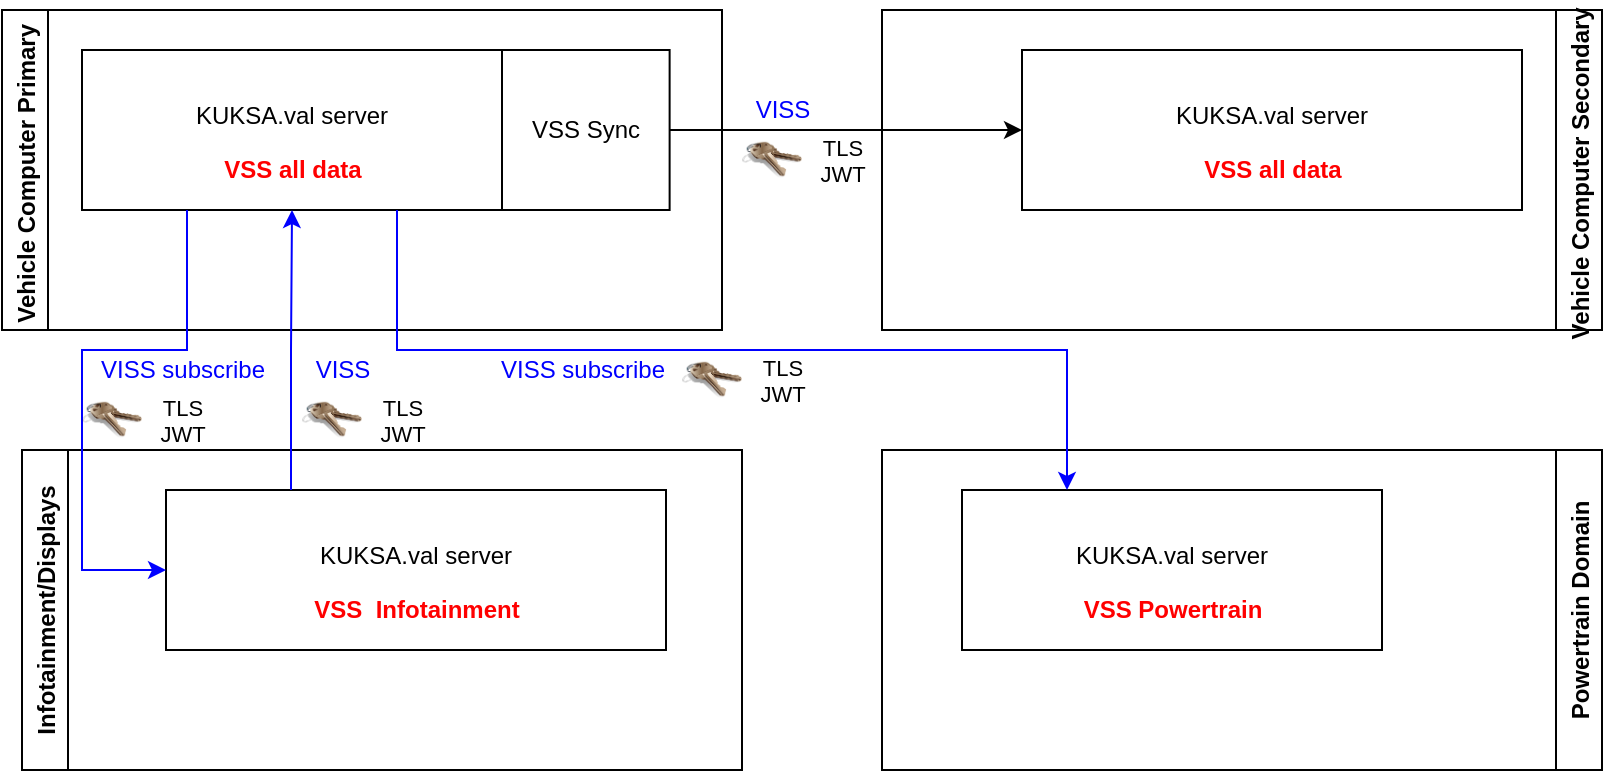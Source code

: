 <mxfile version="16.4.3" type="github">
  <diagram id="UvDCEIfflMKRLIDLEF4H" name="Page-1">
    <mxGraphModel dx="1454" dy="798" grid="1" gridSize="10" guides="1" tooltips="1" connect="1" arrows="1" fold="1" page="1" pageScale="1" pageWidth="827" pageHeight="1169" math="0" shadow="0">
      <root>
        <mxCell id="0" />
        <mxCell id="1" parent="0" />
        <mxCell id="rvHnO2tNSOwmzqi9PNfk-1" value="Vehicle Computer Secondary " style="swimlane;horizontal=0;direction=west;" vertex="1" parent="1">
          <mxGeometry x="530" y="60" width="360" height="160" as="geometry" />
        </mxCell>
        <mxCell id="rvHnO2tNSOwmzqi9PNfk-14" value="" style="group" vertex="1" connectable="0" parent="rvHnO2tNSOwmzqi9PNfk-1">
          <mxGeometry x="40" y="20" width="250" height="80" as="geometry" />
        </mxCell>
        <mxCell id="rvHnO2tNSOwmzqi9PNfk-15" value="&lt;font color=&quot;#000000&quot;&gt;KUKSA.val server&lt;br&gt;&lt;br&gt;&lt;/font&gt;" style="rounded=0;whiteSpace=wrap;html=1;fontColor=#FF0000;" vertex="1" parent="rvHnO2tNSOwmzqi9PNfk-14">
          <mxGeometry x="30" width="250.0" height="80" as="geometry" />
        </mxCell>
        <mxCell id="rvHnO2tNSOwmzqi9PNfk-16" value="&lt;font color=&quot;#ff0000&quot;&gt;&lt;b&gt;VSS all data&lt;/b&gt;&lt;/font&gt;" style="text;html=1;align=center;verticalAlign=middle;resizable=0;points=[];autosize=1;strokeColor=none;fillColor=none;fontColor=#0000FF;" vertex="1" parent="rvHnO2tNSOwmzqi9PNfk-14">
          <mxGeometry x="114.999" y="50" width="80" height="20" as="geometry" />
        </mxCell>
        <mxCell id="rvHnO2tNSOwmzqi9PNfk-27" value="Powertrain Domain" style="swimlane;horizontal=0;direction=west;" vertex="1" parent="1">
          <mxGeometry x="530" y="280" width="360" height="160" as="geometry" />
        </mxCell>
        <mxCell id="rvHnO2tNSOwmzqi9PNfk-32" value="" style="group" vertex="1" connectable="0" parent="rvHnO2tNSOwmzqi9PNfk-27">
          <mxGeometry x="40" y="60" width="210" height="80" as="geometry" />
        </mxCell>
        <mxCell id="rvHnO2tNSOwmzqi9PNfk-33" value="&lt;font color=&quot;#000000&quot;&gt;KUKSA.val server&lt;br&gt;&lt;br&gt;&lt;/font&gt;" style="rounded=0;whiteSpace=wrap;html=1;fontColor=#FF0000;" vertex="1" parent="rvHnO2tNSOwmzqi9PNfk-32">
          <mxGeometry y="-40" width="210.0" height="80" as="geometry" />
        </mxCell>
        <mxCell id="rvHnO2tNSOwmzqi9PNfk-34" value="&lt;font color=&quot;#ff0000&quot;&gt;&lt;b&gt;VSS Powertrain&lt;/b&gt;&lt;/font&gt;" style="text;html=1;align=center;verticalAlign=middle;resizable=0;points=[];autosize=1;strokeColor=none;fillColor=none;fontColor=#0000FF;" vertex="1" parent="rvHnO2tNSOwmzqi9PNfk-32">
          <mxGeometry x="55.001" y="10" width="100" height="20" as="geometry" />
        </mxCell>
        <mxCell id="rvHnO2tNSOwmzqi9PNfk-39" value="Vehicle Computer Primary " style="swimlane;horizontal=0;" vertex="1" parent="1">
          <mxGeometry x="90" y="60" width="360" height="160" as="geometry" />
        </mxCell>
        <mxCell id="rvHnO2tNSOwmzqi9PNfk-44" value="" style="group" vertex="1" connectable="0" parent="rvHnO2tNSOwmzqi9PNfk-39">
          <mxGeometry x="40" y="20" width="210" height="80" as="geometry" />
        </mxCell>
        <mxCell id="rvHnO2tNSOwmzqi9PNfk-45" value="&lt;font color=&quot;#000000&quot;&gt;KUKSA.val server&lt;br&gt;&lt;br&gt;&lt;/font&gt;" style="rounded=0;whiteSpace=wrap;html=1;fontColor=#FF0000;" vertex="1" parent="rvHnO2tNSOwmzqi9PNfk-44">
          <mxGeometry width="210.0" height="80" as="geometry" />
        </mxCell>
        <mxCell id="rvHnO2tNSOwmzqi9PNfk-46" value="&lt;font color=&quot;#ff0000&quot;&gt;&lt;b&gt;VSS all data&lt;/b&gt;&lt;/font&gt;" style="text;html=1;align=center;verticalAlign=middle;resizable=0;points=[];autosize=1;strokeColor=none;fillColor=none;fontColor=#0000FF;" vertex="1" parent="rvHnO2tNSOwmzqi9PNfk-44">
          <mxGeometry x="65.001" y="50" width="80" height="20" as="geometry" />
        </mxCell>
        <mxCell id="rvHnO2tNSOwmzqi9PNfk-47" value="" style="group" vertex="1" connectable="0" parent="rvHnO2tNSOwmzqi9PNfk-39">
          <mxGeometry x="370" y="60" width="70" height="30" as="geometry" />
        </mxCell>
        <mxCell id="rvHnO2tNSOwmzqi9PNfk-48" value="" style="image;html=1;image=img/lib/clip_art/general/Keys_128x128.png;fontColor=#000000;" vertex="1" parent="rvHnO2tNSOwmzqi9PNfk-47">
          <mxGeometry width="30" height="30" as="geometry" />
        </mxCell>
        <mxCell id="rvHnO2tNSOwmzqi9PNfk-49" value="&lt;font style=&quot;font-size: 11px&quot;&gt;TLS&lt;br&gt;&lt;/font&gt;&lt;div style=&quot;text-align: left ; font-size: 11px&quot;&gt;&lt;font style=&quot;font-size: 11px&quot;&gt;JWT&lt;/font&gt;&lt;/div&gt;" style="text;html=1;align=center;verticalAlign=middle;resizable=0;points=[];autosize=1;strokeColor=none;fillColor=none;fontColor=#000000;" vertex="1" parent="rvHnO2tNSOwmzqi9PNfk-47">
          <mxGeometry x="30" width="40" height="30" as="geometry" />
        </mxCell>
        <mxCell id="rvHnO2tNSOwmzqi9PNfk-50" value="&lt;font color=&quot;#0000ff&quot;&gt;VISS&lt;/font&gt;" style="text;html=1;align=center;verticalAlign=middle;resizable=0;points=[];autosize=1;strokeColor=none;fillColor=none;" vertex="1" parent="rvHnO2tNSOwmzqi9PNfk-47">
          <mxGeometry y="-20" width="40" height="20" as="geometry" />
        </mxCell>
        <mxCell id="rvHnO2tNSOwmzqi9PNfk-40" value="" style="group" vertex="1" connectable="0" parent="rvHnO2tNSOwmzqi9PNfk-39">
          <mxGeometry x="340" y="170" width="70" height="30" as="geometry" />
        </mxCell>
        <mxCell id="rvHnO2tNSOwmzqi9PNfk-41" value="" style="image;html=1;image=img/lib/clip_art/general/Keys_128x128.png;fontColor=#000000;" vertex="1" parent="rvHnO2tNSOwmzqi9PNfk-40">
          <mxGeometry width="30" height="30" as="geometry" />
        </mxCell>
        <mxCell id="rvHnO2tNSOwmzqi9PNfk-42" value="&lt;font style=&quot;font-size: 11px&quot;&gt;TLS&lt;br&gt;&lt;/font&gt;&lt;div style=&quot;text-align: left ; font-size: 11px&quot;&gt;&lt;font style=&quot;font-size: 11px&quot;&gt;JWT&lt;/font&gt;&lt;/div&gt;" style="text;html=1;align=center;verticalAlign=middle;resizable=0;points=[];autosize=1;strokeColor=none;fillColor=none;fontColor=#000000;" vertex="1" parent="rvHnO2tNSOwmzqi9PNfk-40">
          <mxGeometry x="30" width="40" height="30" as="geometry" />
        </mxCell>
        <mxCell id="rvHnO2tNSOwmzqi9PNfk-51" value="" style="group" vertex="1" connectable="0" parent="1">
          <mxGeometry x="340" y="80" width="220" height="80" as="geometry" />
        </mxCell>
        <mxCell id="rvHnO2tNSOwmzqi9PNfk-52" value="&lt;font color=&quot;#000000&quot;&gt;VSS Sync&lt;br&gt;&lt;/font&gt;" style="rounded=0;whiteSpace=wrap;html=1;fontColor=#FF0000;" vertex="1" parent="rvHnO2tNSOwmzqi9PNfk-51">
          <mxGeometry width="83.81" height="80" as="geometry" />
        </mxCell>
        <mxCell id="rvHnO2tNSOwmzqi9PNfk-54" value="" style="edgeStyle=orthogonalEdgeStyle;rounded=0;orthogonalLoop=1;jettySize=auto;html=1;exitX=1;exitY=0.5;exitDx=0;exitDy=0;" edge="1" parent="1" source="rvHnO2tNSOwmzqi9PNfk-52" target="rvHnO2tNSOwmzqi9PNfk-15">
          <mxGeometry relative="1" as="geometry">
            <mxPoint x="495.001" y="140" as="sourcePoint" />
          </mxGeometry>
        </mxCell>
        <mxCell id="rvHnO2tNSOwmzqi9PNfk-55" style="edgeStyle=orthogonalEdgeStyle;rounded=0;orthogonalLoop=1;jettySize=auto;html=1;exitX=0.75;exitY=1;exitDx=0;exitDy=0;entryX=0.25;entryY=0;entryDx=0;entryDy=0;strokeColor=#0000FF;" edge="1" parent="1" source="rvHnO2tNSOwmzqi9PNfk-45" target="rvHnO2tNSOwmzqi9PNfk-33">
          <mxGeometry relative="1" as="geometry" />
        </mxCell>
        <mxCell id="rvHnO2tNSOwmzqi9PNfk-56" value="Infotainment/Displays" style="swimlane;horizontal=0;direction=east;" vertex="1" parent="1">
          <mxGeometry x="100" y="280" width="360" height="160" as="geometry" />
        </mxCell>
        <mxCell id="rvHnO2tNSOwmzqi9PNfk-57" value="" style="group" vertex="1" connectable="0" parent="rvHnO2tNSOwmzqi9PNfk-56">
          <mxGeometry x="42" y="20" width="250" height="80" as="geometry" />
        </mxCell>
        <mxCell id="rvHnO2tNSOwmzqi9PNfk-58" value="&lt;font color=&quot;#000000&quot;&gt;KUKSA.val server&lt;br&gt;&lt;br&gt;&lt;/font&gt;" style="rounded=0;whiteSpace=wrap;html=1;fontColor=#FF0000;" vertex="1" parent="rvHnO2tNSOwmzqi9PNfk-57">
          <mxGeometry x="30" width="250.0" height="80" as="geometry" />
        </mxCell>
        <mxCell id="rvHnO2tNSOwmzqi9PNfk-59" value="&lt;font color=&quot;#ff0000&quot;&gt;&lt;b&gt;VSS &amp;nbsp;Infotainment&lt;br&gt;&lt;/b&gt;&lt;/font&gt;" style="text;html=1;align=center;verticalAlign=middle;resizable=0;points=[];autosize=1;strokeColor=none;fillColor=none;fontColor=#0000FF;" vertex="1" parent="rvHnO2tNSOwmzqi9PNfk-57">
          <mxGeometry x="94.999" y="50" width="120" height="20" as="geometry" />
        </mxCell>
        <mxCell id="rvHnO2tNSOwmzqi9PNfk-61" style="edgeStyle=orthogonalEdgeStyle;rounded=0;orthogonalLoop=1;jettySize=auto;html=1;exitX=0.25;exitY=1;exitDx=0;exitDy=0;entryX=0;entryY=0.5;entryDx=0;entryDy=0;strokeColor=#0000FF;" edge="1" parent="1" source="rvHnO2tNSOwmzqi9PNfk-45" target="rvHnO2tNSOwmzqi9PNfk-58">
          <mxGeometry relative="1" as="geometry">
            <Array as="points">
              <mxPoint x="183" y="230" />
              <mxPoint x="130" y="230" />
              <mxPoint x="130" y="340" />
            </Array>
          </mxGeometry>
        </mxCell>
        <mxCell id="rvHnO2tNSOwmzqi9PNfk-43" value="&lt;font color=&quot;#0000ff&quot;&gt;VISS subscribe&lt;/font&gt;" style="text;html=1;align=center;verticalAlign=middle;resizable=0;points=[];autosize=1;strokeColor=none;fillColor=none;" vertex="1" parent="1">
          <mxGeometry x="330" y="230" width="100" height="20" as="geometry" />
        </mxCell>
        <mxCell id="rvHnO2tNSOwmzqi9PNfk-62" style="edgeStyle=orthogonalEdgeStyle;rounded=0;orthogonalLoop=1;jettySize=auto;html=1;exitX=0.25;exitY=0;exitDx=0;exitDy=0;entryX=0.5;entryY=1;entryDx=0;entryDy=0;strokeColor=#0000FF;" edge="1" parent="1" source="rvHnO2tNSOwmzqi9PNfk-58" target="rvHnO2tNSOwmzqi9PNfk-45">
          <mxGeometry relative="1" as="geometry" />
        </mxCell>
        <mxCell id="rvHnO2tNSOwmzqi9PNfk-63" value="&lt;font color=&quot;#0000ff&quot;&gt;VISS subscribe&lt;/font&gt;" style="text;html=1;align=center;verticalAlign=middle;resizable=0;points=[];autosize=1;strokeColor=none;fillColor=none;" vertex="1" parent="1">
          <mxGeometry x="130" y="230" width="100" height="20" as="geometry" />
        </mxCell>
        <mxCell id="rvHnO2tNSOwmzqi9PNfk-64" value="" style="group" vertex="1" connectable="0" parent="1">
          <mxGeometry x="130" y="250" width="70" height="30" as="geometry" />
        </mxCell>
        <mxCell id="rvHnO2tNSOwmzqi9PNfk-65" value="" style="image;html=1;image=img/lib/clip_art/general/Keys_128x128.png;fontColor=#000000;" vertex="1" parent="rvHnO2tNSOwmzqi9PNfk-64">
          <mxGeometry width="30" height="30" as="geometry" />
        </mxCell>
        <mxCell id="rvHnO2tNSOwmzqi9PNfk-66" value="&lt;font style=&quot;font-size: 11px&quot;&gt;TLS&lt;br&gt;&lt;/font&gt;&lt;div style=&quot;text-align: left ; font-size: 11px&quot;&gt;&lt;font style=&quot;font-size: 11px&quot;&gt;JWT&lt;/font&gt;&lt;/div&gt;" style="text;html=1;align=center;verticalAlign=middle;resizable=0;points=[];autosize=1;strokeColor=none;fillColor=none;fontColor=#000000;" vertex="1" parent="rvHnO2tNSOwmzqi9PNfk-64">
          <mxGeometry x="30" width="40" height="30" as="geometry" />
        </mxCell>
        <mxCell id="rvHnO2tNSOwmzqi9PNfk-67" value="" style="group" vertex="1" connectable="0" parent="1">
          <mxGeometry x="240" y="250" width="70" height="30" as="geometry" />
        </mxCell>
        <mxCell id="rvHnO2tNSOwmzqi9PNfk-68" value="" style="image;html=1;image=img/lib/clip_art/general/Keys_128x128.png;fontColor=#000000;" vertex="1" parent="rvHnO2tNSOwmzqi9PNfk-67">
          <mxGeometry width="30" height="30" as="geometry" />
        </mxCell>
        <mxCell id="rvHnO2tNSOwmzqi9PNfk-69" value="&lt;font style=&quot;font-size: 11px&quot;&gt;TLS&lt;br&gt;&lt;/font&gt;&lt;div style=&quot;text-align: left ; font-size: 11px&quot;&gt;&lt;font style=&quot;font-size: 11px&quot;&gt;JWT&lt;/font&gt;&lt;/div&gt;" style="text;html=1;align=center;verticalAlign=middle;resizable=0;points=[];autosize=1;strokeColor=none;fillColor=none;fontColor=#000000;" vertex="1" parent="rvHnO2tNSOwmzqi9PNfk-67">
          <mxGeometry x="30" width="40" height="30" as="geometry" />
        </mxCell>
        <mxCell id="rvHnO2tNSOwmzqi9PNfk-74" value="&lt;font color=&quot;#0000ff&quot;&gt;VISS&lt;/font&gt;" style="text;html=1;align=center;verticalAlign=middle;resizable=0;points=[];autosize=1;strokeColor=none;fillColor=none;" vertex="1" parent="1">
          <mxGeometry x="240" y="230" width="40" height="20" as="geometry" />
        </mxCell>
      </root>
    </mxGraphModel>
  </diagram>
</mxfile>
